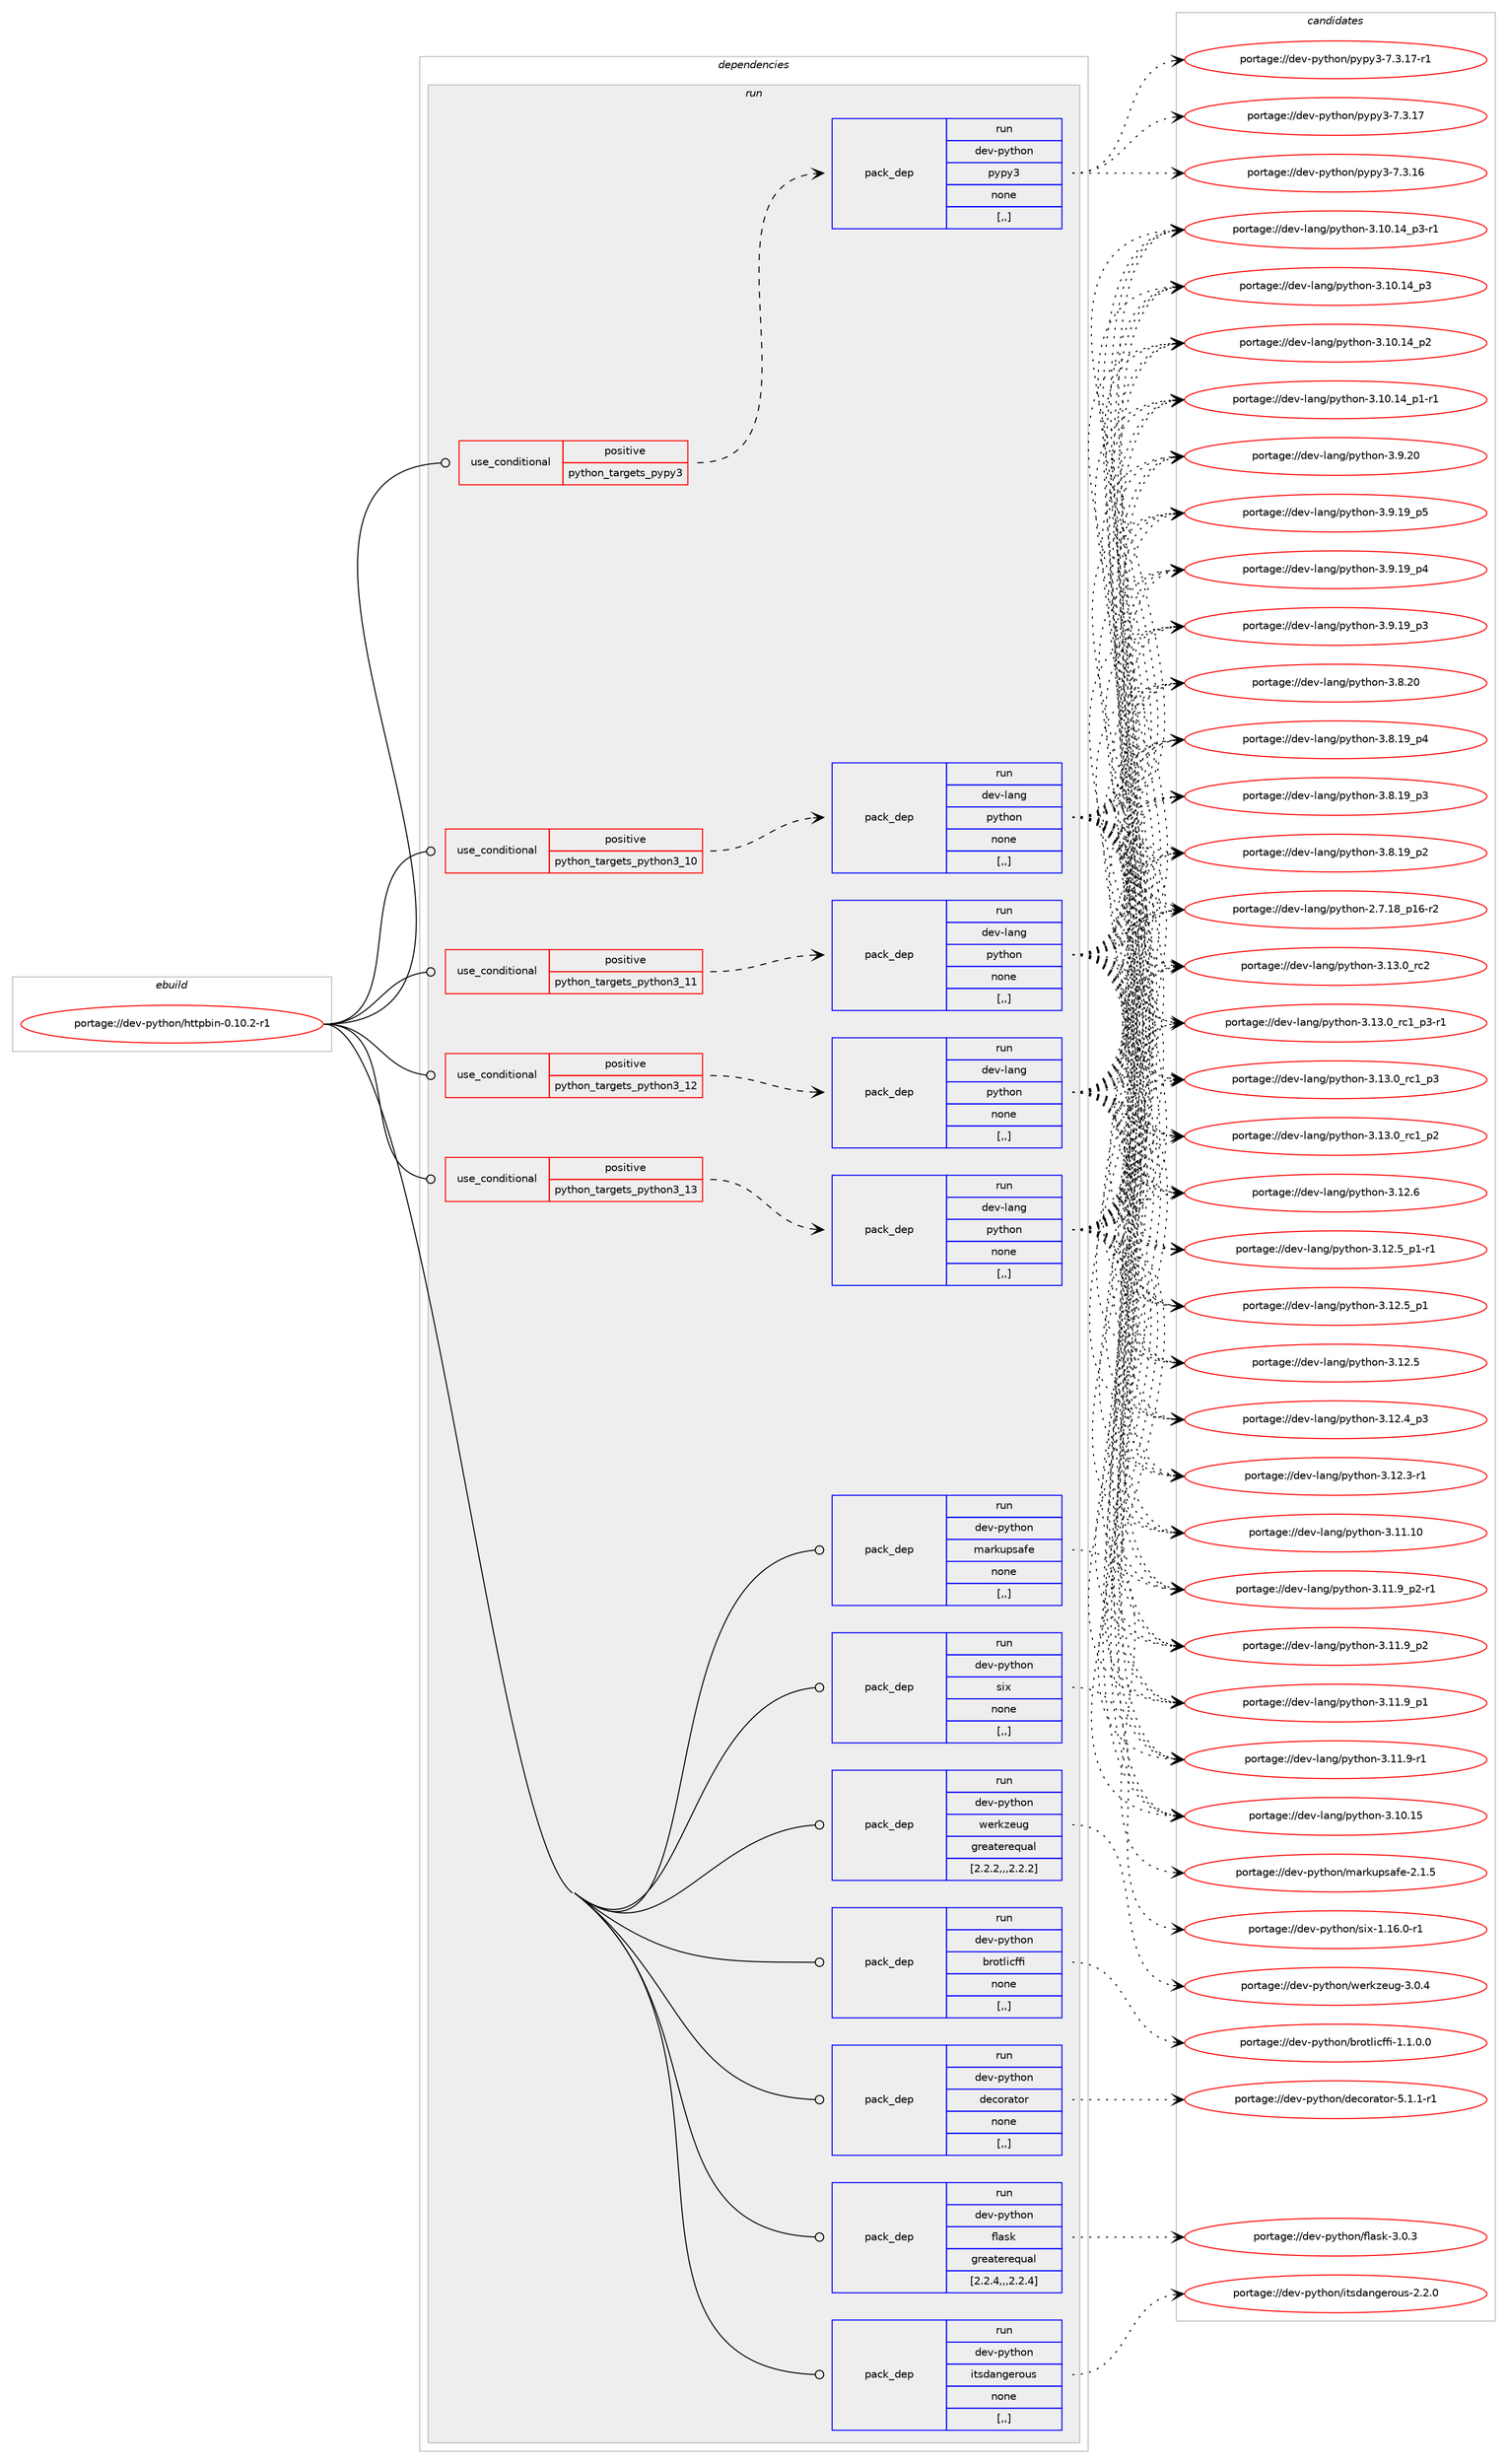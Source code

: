 digraph prolog {

# *************
# Graph options
# *************

newrank=true;
concentrate=true;
compound=true;
graph [rankdir=LR,fontname=Helvetica,fontsize=10,ranksep=1.5];#, ranksep=2.5, nodesep=0.2];
edge  [arrowhead=vee];
node  [fontname=Helvetica,fontsize=10];

# **********
# The ebuild
# **********

subgraph cluster_leftcol {
color=gray;
label=<<i>ebuild</i>>;
id [label="portage://dev-python/httpbin-0.10.2-r1", color=red, width=4, href="../dev-python/httpbin-0.10.2-r1.svg"];
}

# ****************
# The dependencies
# ****************

subgraph cluster_midcol {
color=gray;
label=<<i>dependencies</i>>;
subgraph cluster_compile {
fillcolor="#eeeeee";
style=filled;
label=<<i>compile</i>>;
}
subgraph cluster_compileandrun {
fillcolor="#eeeeee";
style=filled;
label=<<i>compile and run</i>>;
}
subgraph cluster_run {
fillcolor="#eeeeee";
style=filled;
label=<<i>run</i>>;
subgraph cond163688 {
dependency642102 [label=<<TABLE BORDER="0" CELLBORDER="1" CELLSPACING="0" CELLPADDING="4"><TR><TD ROWSPAN="3" CELLPADDING="10">use_conditional</TD></TR><TR><TD>positive</TD></TR><TR><TD>python_targets_pypy3</TD></TR></TABLE>>, shape=none, color=red];
subgraph pack473595 {
dependency642103 [label=<<TABLE BORDER="0" CELLBORDER="1" CELLSPACING="0" CELLPADDING="4" WIDTH="220"><TR><TD ROWSPAN="6" CELLPADDING="30">pack_dep</TD></TR><TR><TD WIDTH="110">run</TD></TR><TR><TD>dev-python</TD></TR><TR><TD>pypy3</TD></TR><TR><TD>none</TD></TR><TR><TD>[,,]</TD></TR></TABLE>>, shape=none, color=blue];
}
dependency642102:e -> dependency642103:w [weight=20,style="dashed",arrowhead="vee"];
}
id:e -> dependency642102:w [weight=20,style="solid",arrowhead="odot"];
subgraph cond163689 {
dependency642104 [label=<<TABLE BORDER="0" CELLBORDER="1" CELLSPACING="0" CELLPADDING="4"><TR><TD ROWSPAN="3" CELLPADDING="10">use_conditional</TD></TR><TR><TD>positive</TD></TR><TR><TD>python_targets_python3_10</TD></TR></TABLE>>, shape=none, color=red];
subgraph pack473596 {
dependency642105 [label=<<TABLE BORDER="0" CELLBORDER="1" CELLSPACING="0" CELLPADDING="4" WIDTH="220"><TR><TD ROWSPAN="6" CELLPADDING="30">pack_dep</TD></TR><TR><TD WIDTH="110">run</TD></TR><TR><TD>dev-lang</TD></TR><TR><TD>python</TD></TR><TR><TD>none</TD></TR><TR><TD>[,,]</TD></TR></TABLE>>, shape=none, color=blue];
}
dependency642104:e -> dependency642105:w [weight=20,style="dashed",arrowhead="vee"];
}
id:e -> dependency642104:w [weight=20,style="solid",arrowhead="odot"];
subgraph cond163690 {
dependency642106 [label=<<TABLE BORDER="0" CELLBORDER="1" CELLSPACING="0" CELLPADDING="4"><TR><TD ROWSPAN="3" CELLPADDING="10">use_conditional</TD></TR><TR><TD>positive</TD></TR><TR><TD>python_targets_python3_11</TD></TR></TABLE>>, shape=none, color=red];
subgraph pack473597 {
dependency642107 [label=<<TABLE BORDER="0" CELLBORDER="1" CELLSPACING="0" CELLPADDING="4" WIDTH="220"><TR><TD ROWSPAN="6" CELLPADDING="30">pack_dep</TD></TR><TR><TD WIDTH="110">run</TD></TR><TR><TD>dev-lang</TD></TR><TR><TD>python</TD></TR><TR><TD>none</TD></TR><TR><TD>[,,]</TD></TR></TABLE>>, shape=none, color=blue];
}
dependency642106:e -> dependency642107:w [weight=20,style="dashed",arrowhead="vee"];
}
id:e -> dependency642106:w [weight=20,style="solid",arrowhead="odot"];
subgraph cond163691 {
dependency642108 [label=<<TABLE BORDER="0" CELLBORDER="1" CELLSPACING="0" CELLPADDING="4"><TR><TD ROWSPAN="3" CELLPADDING="10">use_conditional</TD></TR><TR><TD>positive</TD></TR><TR><TD>python_targets_python3_12</TD></TR></TABLE>>, shape=none, color=red];
subgraph pack473598 {
dependency642109 [label=<<TABLE BORDER="0" CELLBORDER="1" CELLSPACING="0" CELLPADDING="4" WIDTH="220"><TR><TD ROWSPAN="6" CELLPADDING="30">pack_dep</TD></TR><TR><TD WIDTH="110">run</TD></TR><TR><TD>dev-lang</TD></TR><TR><TD>python</TD></TR><TR><TD>none</TD></TR><TR><TD>[,,]</TD></TR></TABLE>>, shape=none, color=blue];
}
dependency642108:e -> dependency642109:w [weight=20,style="dashed",arrowhead="vee"];
}
id:e -> dependency642108:w [weight=20,style="solid",arrowhead="odot"];
subgraph cond163692 {
dependency642110 [label=<<TABLE BORDER="0" CELLBORDER="1" CELLSPACING="0" CELLPADDING="4"><TR><TD ROWSPAN="3" CELLPADDING="10">use_conditional</TD></TR><TR><TD>positive</TD></TR><TR><TD>python_targets_python3_13</TD></TR></TABLE>>, shape=none, color=red];
subgraph pack473599 {
dependency642111 [label=<<TABLE BORDER="0" CELLBORDER="1" CELLSPACING="0" CELLPADDING="4" WIDTH="220"><TR><TD ROWSPAN="6" CELLPADDING="30">pack_dep</TD></TR><TR><TD WIDTH="110">run</TD></TR><TR><TD>dev-lang</TD></TR><TR><TD>python</TD></TR><TR><TD>none</TD></TR><TR><TD>[,,]</TD></TR></TABLE>>, shape=none, color=blue];
}
dependency642110:e -> dependency642111:w [weight=20,style="dashed",arrowhead="vee"];
}
id:e -> dependency642110:w [weight=20,style="solid",arrowhead="odot"];
subgraph pack473600 {
dependency642112 [label=<<TABLE BORDER="0" CELLBORDER="1" CELLSPACING="0" CELLPADDING="4" WIDTH="220"><TR><TD ROWSPAN="6" CELLPADDING="30">pack_dep</TD></TR><TR><TD WIDTH="110">run</TD></TR><TR><TD>dev-python</TD></TR><TR><TD>brotlicffi</TD></TR><TR><TD>none</TD></TR><TR><TD>[,,]</TD></TR></TABLE>>, shape=none, color=blue];
}
id:e -> dependency642112:w [weight=20,style="solid",arrowhead="odot"];
subgraph pack473601 {
dependency642113 [label=<<TABLE BORDER="0" CELLBORDER="1" CELLSPACING="0" CELLPADDING="4" WIDTH="220"><TR><TD ROWSPAN="6" CELLPADDING="30">pack_dep</TD></TR><TR><TD WIDTH="110">run</TD></TR><TR><TD>dev-python</TD></TR><TR><TD>decorator</TD></TR><TR><TD>none</TD></TR><TR><TD>[,,]</TD></TR></TABLE>>, shape=none, color=blue];
}
id:e -> dependency642113:w [weight=20,style="solid",arrowhead="odot"];
subgraph pack473602 {
dependency642114 [label=<<TABLE BORDER="0" CELLBORDER="1" CELLSPACING="0" CELLPADDING="4" WIDTH="220"><TR><TD ROWSPAN="6" CELLPADDING="30">pack_dep</TD></TR><TR><TD WIDTH="110">run</TD></TR><TR><TD>dev-python</TD></TR><TR><TD>flask</TD></TR><TR><TD>greaterequal</TD></TR><TR><TD>[2.2.4,,,2.2.4]</TD></TR></TABLE>>, shape=none, color=blue];
}
id:e -> dependency642114:w [weight=20,style="solid",arrowhead="odot"];
subgraph pack473603 {
dependency642115 [label=<<TABLE BORDER="0" CELLBORDER="1" CELLSPACING="0" CELLPADDING="4" WIDTH="220"><TR><TD ROWSPAN="6" CELLPADDING="30">pack_dep</TD></TR><TR><TD WIDTH="110">run</TD></TR><TR><TD>dev-python</TD></TR><TR><TD>itsdangerous</TD></TR><TR><TD>none</TD></TR><TR><TD>[,,]</TD></TR></TABLE>>, shape=none, color=blue];
}
id:e -> dependency642115:w [weight=20,style="solid",arrowhead="odot"];
subgraph pack473604 {
dependency642116 [label=<<TABLE BORDER="0" CELLBORDER="1" CELLSPACING="0" CELLPADDING="4" WIDTH="220"><TR><TD ROWSPAN="6" CELLPADDING="30">pack_dep</TD></TR><TR><TD WIDTH="110">run</TD></TR><TR><TD>dev-python</TD></TR><TR><TD>markupsafe</TD></TR><TR><TD>none</TD></TR><TR><TD>[,,]</TD></TR></TABLE>>, shape=none, color=blue];
}
id:e -> dependency642116:w [weight=20,style="solid",arrowhead="odot"];
subgraph pack473605 {
dependency642117 [label=<<TABLE BORDER="0" CELLBORDER="1" CELLSPACING="0" CELLPADDING="4" WIDTH="220"><TR><TD ROWSPAN="6" CELLPADDING="30">pack_dep</TD></TR><TR><TD WIDTH="110">run</TD></TR><TR><TD>dev-python</TD></TR><TR><TD>six</TD></TR><TR><TD>none</TD></TR><TR><TD>[,,]</TD></TR></TABLE>>, shape=none, color=blue];
}
id:e -> dependency642117:w [weight=20,style="solid",arrowhead="odot"];
subgraph pack473606 {
dependency642118 [label=<<TABLE BORDER="0" CELLBORDER="1" CELLSPACING="0" CELLPADDING="4" WIDTH="220"><TR><TD ROWSPAN="6" CELLPADDING="30">pack_dep</TD></TR><TR><TD WIDTH="110">run</TD></TR><TR><TD>dev-python</TD></TR><TR><TD>werkzeug</TD></TR><TR><TD>greaterequal</TD></TR><TR><TD>[2.2.2,,,2.2.2]</TD></TR></TABLE>>, shape=none, color=blue];
}
id:e -> dependency642118:w [weight=20,style="solid",arrowhead="odot"];
}
}

# **************
# The candidates
# **************

subgraph cluster_choices {
rank=same;
color=gray;
label=<<i>candidates</i>>;

subgraph choice473595 {
color=black;
nodesep=1;
choice100101118451121211161041111104711212111212151455546514649554511449 [label="portage://dev-python/pypy3-7.3.17-r1", color=red, width=4,href="../dev-python/pypy3-7.3.17-r1.svg"];
choice10010111845112121116104111110471121211121215145554651464955 [label="portage://dev-python/pypy3-7.3.17", color=red, width=4,href="../dev-python/pypy3-7.3.17.svg"];
choice10010111845112121116104111110471121211121215145554651464954 [label="portage://dev-python/pypy3-7.3.16", color=red, width=4,href="../dev-python/pypy3-7.3.16.svg"];
dependency642103:e -> choice100101118451121211161041111104711212111212151455546514649554511449:w [style=dotted,weight="100"];
dependency642103:e -> choice10010111845112121116104111110471121211121215145554651464955:w [style=dotted,weight="100"];
dependency642103:e -> choice10010111845112121116104111110471121211121215145554651464954:w [style=dotted,weight="100"];
}
subgraph choice473596 {
color=black;
nodesep=1;
choice10010111845108971101034711212111610411111045514649514648951149950 [label="portage://dev-lang/python-3.13.0_rc2", color=red, width=4,href="../dev-lang/python-3.13.0_rc2.svg"];
choice1001011184510897110103471121211161041111104551464951464895114994995112514511449 [label="portage://dev-lang/python-3.13.0_rc1_p3-r1", color=red, width=4,href="../dev-lang/python-3.13.0_rc1_p3-r1.svg"];
choice100101118451089711010347112121116104111110455146495146489511499499511251 [label="portage://dev-lang/python-3.13.0_rc1_p3", color=red, width=4,href="../dev-lang/python-3.13.0_rc1_p3.svg"];
choice100101118451089711010347112121116104111110455146495146489511499499511250 [label="portage://dev-lang/python-3.13.0_rc1_p2", color=red, width=4,href="../dev-lang/python-3.13.0_rc1_p2.svg"];
choice10010111845108971101034711212111610411111045514649504654 [label="portage://dev-lang/python-3.12.6", color=red, width=4,href="../dev-lang/python-3.12.6.svg"];
choice1001011184510897110103471121211161041111104551464950465395112494511449 [label="portage://dev-lang/python-3.12.5_p1-r1", color=red, width=4,href="../dev-lang/python-3.12.5_p1-r1.svg"];
choice100101118451089711010347112121116104111110455146495046539511249 [label="portage://dev-lang/python-3.12.5_p1", color=red, width=4,href="../dev-lang/python-3.12.5_p1.svg"];
choice10010111845108971101034711212111610411111045514649504653 [label="portage://dev-lang/python-3.12.5", color=red, width=4,href="../dev-lang/python-3.12.5.svg"];
choice100101118451089711010347112121116104111110455146495046529511251 [label="portage://dev-lang/python-3.12.4_p3", color=red, width=4,href="../dev-lang/python-3.12.4_p3.svg"];
choice100101118451089711010347112121116104111110455146495046514511449 [label="portage://dev-lang/python-3.12.3-r1", color=red, width=4,href="../dev-lang/python-3.12.3-r1.svg"];
choice1001011184510897110103471121211161041111104551464949464948 [label="portage://dev-lang/python-3.11.10", color=red, width=4,href="../dev-lang/python-3.11.10.svg"];
choice1001011184510897110103471121211161041111104551464949465795112504511449 [label="portage://dev-lang/python-3.11.9_p2-r1", color=red, width=4,href="../dev-lang/python-3.11.9_p2-r1.svg"];
choice100101118451089711010347112121116104111110455146494946579511250 [label="portage://dev-lang/python-3.11.9_p2", color=red, width=4,href="../dev-lang/python-3.11.9_p2.svg"];
choice100101118451089711010347112121116104111110455146494946579511249 [label="portage://dev-lang/python-3.11.9_p1", color=red, width=4,href="../dev-lang/python-3.11.9_p1.svg"];
choice100101118451089711010347112121116104111110455146494946574511449 [label="portage://dev-lang/python-3.11.9-r1", color=red, width=4,href="../dev-lang/python-3.11.9-r1.svg"];
choice1001011184510897110103471121211161041111104551464948464953 [label="portage://dev-lang/python-3.10.15", color=red, width=4,href="../dev-lang/python-3.10.15.svg"];
choice100101118451089711010347112121116104111110455146494846495295112514511449 [label="portage://dev-lang/python-3.10.14_p3-r1", color=red, width=4,href="../dev-lang/python-3.10.14_p3-r1.svg"];
choice10010111845108971101034711212111610411111045514649484649529511251 [label="portage://dev-lang/python-3.10.14_p3", color=red, width=4,href="../dev-lang/python-3.10.14_p3.svg"];
choice10010111845108971101034711212111610411111045514649484649529511250 [label="portage://dev-lang/python-3.10.14_p2", color=red, width=4,href="../dev-lang/python-3.10.14_p2.svg"];
choice100101118451089711010347112121116104111110455146494846495295112494511449 [label="portage://dev-lang/python-3.10.14_p1-r1", color=red, width=4,href="../dev-lang/python-3.10.14_p1-r1.svg"];
choice10010111845108971101034711212111610411111045514657465048 [label="portage://dev-lang/python-3.9.20", color=red, width=4,href="../dev-lang/python-3.9.20.svg"];
choice100101118451089711010347112121116104111110455146574649579511253 [label="portage://dev-lang/python-3.9.19_p5", color=red, width=4,href="../dev-lang/python-3.9.19_p5.svg"];
choice100101118451089711010347112121116104111110455146574649579511252 [label="portage://dev-lang/python-3.9.19_p4", color=red, width=4,href="../dev-lang/python-3.9.19_p4.svg"];
choice100101118451089711010347112121116104111110455146574649579511251 [label="portage://dev-lang/python-3.9.19_p3", color=red, width=4,href="../dev-lang/python-3.9.19_p3.svg"];
choice10010111845108971101034711212111610411111045514656465048 [label="portage://dev-lang/python-3.8.20", color=red, width=4,href="../dev-lang/python-3.8.20.svg"];
choice100101118451089711010347112121116104111110455146564649579511252 [label="portage://dev-lang/python-3.8.19_p4", color=red, width=4,href="../dev-lang/python-3.8.19_p4.svg"];
choice100101118451089711010347112121116104111110455146564649579511251 [label="portage://dev-lang/python-3.8.19_p3", color=red, width=4,href="../dev-lang/python-3.8.19_p3.svg"];
choice100101118451089711010347112121116104111110455146564649579511250 [label="portage://dev-lang/python-3.8.19_p2", color=red, width=4,href="../dev-lang/python-3.8.19_p2.svg"];
choice100101118451089711010347112121116104111110455046554649569511249544511450 [label="portage://dev-lang/python-2.7.18_p16-r2", color=red, width=4,href="../dev-lang/python-2.7.18_p16-r2.svg"];
dependency642105:e -> choice10010111845108971101034711212111610411111045514649514648951149950:w [style=dotted,weight="100"];
dependency642105:e -> choice1001011184510897110103471121211161041111104551464951464895114994995112514511449:w [style=dotted,weight="100"];
dependency642105:e -> choice100101118451089711010347112121116104111110455146495146489511499499511251:w [style=dotted,weight="100"];
dependency642105:e -> choice100101118451089711010347112121116104111110455146495146489511499499511250:w [style=dotted,weight="100"];
dependency642105:e -> choice10010111845108971101034711212111610411111045514649504654:w [style=dotted,weight="100"];
dependency642105:e -> choice1001011184510897110103471121211161041111104551464950465395112494511449:w [style=dotted,weight="100"];
dependency642105:e -> choice100101118451089711010347112121116104111110455146495046539511249:w [style=dotted,weight="100"];
dependency642105:e -> choice10010111845108971101034711212111610411111045514649504653:w [style=dotted,weight="100"];
dependency642105:e -> choice100101118451089711010347112121116104111110455146495046529511251:w [style=dotted,weight="100"];
dependency642105:e -> choice100101118451089711010347112121116104111110455146495046514511449:w [style=dotted,weight="100"];
dependency642105:e -> choice1001011184510897110103471121211161041111104551464949464948:w [style=dotted,weight="100"];
dependency642105:e -> choice1001011184510897110103471121211161041111104551464949465795112504511449:w [style=dotted,weight="100"];
dependency642105:e -> choice100101118451089711010347112121116104111110455146494946579511250:w [style=dotted,weight="100"];
dependency642105:e -> choice100101118451089711010347112121116104111110455146494946579511249:w [style=dotted,weight="100"];
dependency642105:e -> choice100101118451089711010347112121116104111110455146494946574511449:w [style=dotted,weight="100"];
dependency642105:e -> choice1001011184510897110103471121211161041111104551464948464953:w [style=dotted,weight="100"];
dependency642105:e -> choice100101118451089711010347112121116104111110455146494846495295112514511449:w [style=dotted,weight="100"];
dependency642105:e -> choice10010111845108971101034711212111610411111045514649484649529511251:w [style=dotted,weight="100"];
dependency642105:e -> choice10010111845108971101034711212111610411111045514649484649529511250:w [style=dotted,weight="100"];
dependency642105:e -> choice100101118451089711010347112121116104111110455146494846495295112494511449:w [style=dotted,weight="100"];
dependency642105:e -> choice10010111845108971101034711212111610411111045514657465048:w [style=dotted,weight="100"];
dependency642105:e -> choice100101118451089711010347112121116104111110455146574649579511253:w [style=dotted,weight="100"];
dependency642105:e -> choice100101118451089711010347112121116104111110455146574649579511252:w [style=dotted,weight="100"];
dependency642105:e -> choice100101118451089711010347112121116104111110455146574649579511251:w [style=dotted,weight="100"];
dependency642105:e -> choice10010111845108971101034711212111610411111045514656465048:w [style=dotted,weight="100"];
dependency642105:e -> choice100101118451089711010347112121116104111110455146564649579511252:w [style=dotted,weight="100"];
dependency642105:e -> choice100101118451089711010347112121116104111110455146564649579511251:w [style=dotted,weight="100"];
dependency642105:e -> choice100101118451089711010347112121116104111110455146564649579511250:w [style=dotted,weight="100"];
dependency642105:e -> choice100101118451089711010347112121116104111110455046554649569511249544511450:w [style=dotted,weight="100"];
}
subgraph choice473597 {
color=black;
nodesep=1;
choice10010111845108971101034711212111610411111045514649514648951149950 [label="portage://dev-lang/python-3.13.0_rc2", color=red, width=4,href="../dev-lang/python-3.13.0_rc2.svg"];
choice1001011184510897110103471121211161041111104551464951464895114994995112514511449 [label="portage://dev-lang/python-3.13.0_rc1_p3-r1", color=red, width=4,href="../dev-lang/python-3.13.0_rc1_p3-r1.svg"];
choice100101118451089711010347112121116104111110455146495146489511499499511251 [label="portage://dev-lang/python-3.13.0_rc1_p3", color=red, width=4,href="../dev-lang/python-3.13.0_rc1_p3.svg"];
choice100101118451089711010347112121116104111110455146495146489511499499511250 [label="portage://dev-lang/python-3.13.0_rc1_p2", color=red, width=4,href="../dev-lang/python-3.13.0_rc1_p2.svg"];
choice10010111845108971101034711212111610411111045514649504654 [label="portage://dev-lang/python-3.12.6", color=red, width=4,href="../dev-lang/python-3.12.6.svg"];
choice1001011184510897110103471121211161041111104551464950465395112494511449 [label="portage://dev-lang/python-3.12.5_p1-r1", color=red, width=4,href="../dev-lang/python-3.12.5_p1-r1.svg"];
choice100101118451089711010347112121116104111110455146495046539511249 [label="portage://dev-lang/python-3.12.5_p1", color=red, width=4,href="../dev-lang/python-3.12.5_p1.svg"];
choice10010111845108971101034711212111610411111045514649504653 [label="portage://dev-lang/python-3.12.5", color=red, width=4,href="../dev-lang/python-3.12.5.svg"];
choice100101118451089711010347112121116104111110455146495046529511251 [label="portage://dev-lang/python-3.12.4_p3", color=red, width=4,href="../dev-lang/python-3.12.4_p3.svg"];
choice100101118451089711010347112121116104111110455146495046514511449 [label="portage://dev-lang/python-3.12.3-r1", color=red, width=4,href="../dev-lang/python-3.12.3-r1.svg"];
choice1001011184510897110103471121211161041111104551464949464948 [label="portage://dev-lang/python-3.11.10", color=red, width=4,href="../dev-lang/python-3.11.10.svg"];
choice1001011184510897110103471121211161041111104551464949465795112504511449 [label="portage://dev-lang/python-3.11.9_p2-r1", color=red, width=4,href="../dev-lang/python-3.11.9_p2-r1.svg"];
choice100101118451089711010347112121116104111110455146494946579511250 [label="portage://dev-lang/python-3.11.9_p2", color=red, width=4,href="../dev-lang/python-3.11.9_p2.svg"];
choice100101118451089711010347112121116104111110455146494946579511249 [label="portage://dev-lang/python-3.11.9_p1", color=red, width=4,href="../dev-lang/python-3.11.9_p1.svg"];
choice100101118451089711010347112121116104111110455146494946574511449 [label="portage://dev-lang/python-3.11.9-r1", color=red, width=4,href="../dev-lang/python-3.11.9-r1.svg"];
choice1001011184510897110103471121211161041111104551464948464953 [label="portage://dev-lang/python-3.10.15", color=red, width=4,href="../dev-lang/python-3.10.15.svg"];
choice100101118451089711010347112121116104111110455146494846495295112514511449 [label="portage://dev-lang/python-3.10.14_p3-r1", color=red, width=4,href="../dev-lang/python-3.10.14_p3-r1.svg"];
choice10010111845108971101034711212111610411111045514649484649529511251 [label="portage://dev-lang/python-3.10.14_p3", color=red, width=4,href="../dev-lang/python-3.10.14_p3.svg"];
choice10010111845108971101034711212111610411111045514649484649529511250 [label="portage://dev-lang/python-3.10.14_p2", color=red, width=4,href="../dev-lang/python-3.10.14_p2.svg"];
choice100101118451089711010347112121116104111110455146494846495295112494511449 [label="portage://dev-lang/python-3.10.14_p1-r1", color=red, width=4,href="../dev-lang/python-3.10.14_p1-r1.svg"];
choice10010111845108971101034711212111610411111045514657465048 [label="portage://dev-lang/python-3.9.20", color=red, width=4,href="../dev-lang/python-3.9.20.svg"];
choice100101118451089711010347112121116104111110455146574649579511253 [label="portage://dev-lang/python-3.9.19_p5", color=red, width=4,href="../dev-lang/python-3.9.19_p5.svg"];
choice100101118451089711010347112121116104111110455146574649579511252 [label="portage://dev-lang/python-3.9.19_p4", color=red, width=4,href="../dev-lang/python-3.9.19_p4.svg"];
choice100101118451089711010347112121116104111110455146574649579511251 [label="portage://dev-lang/python-3.9.19_p3", color=red, width=4,href="../dev-lang/python-3.9.19_p3.svg"];
choice10010111845108971101034711212111610411111045514656465048 [label="portage://dev-lang/python-3.8.20", color=red, width=4,href="../dev-lang/python-3.8.20.svg"];
choice100101118451089711010347112121116104111110455146564649579511252 [label="portage://dev-lang/python-3.8.19_p4", color=red, width=4,href="../dev-lang/python-3.8.19_p4.svg"];
choice100101118451089711010347112121116104111110455146564649579511251 [label="portage://dev-lang/python-3.8.19_p3", color=red, width=4,href="../dev-lang/python-3.8.19_p3.svg"];
choice100101118451089711010347112121116104111110455146564649579511250 [label="portage://dev-lang/python-3.8.19_p2", color=red, width=4,href="../dev-lang/python-3.8.19_p2.svg"];
choice100101118451089711010347112121116104111110455046554649569511249544511450 [label="portage://dev-lang/python-2.7.18_p16-r2", color=red, width=4,href="../dev-lang/python-2.7.18_p16-r2.svg"];
dependency642107:e -> choice10010111845108971101034711212111610411111045514649514648951149950:w [style=dotted,weight="100"];
dependency642107:e -> choice1001011184510897110103471121211161041111104551464951464895114994995112514511449:w [style=dotted,weight="100"];
dependency642107:e -> choice100101118451089711010347112121116104111110455146495146489511499499511251:w [style=dotted,weight="100"];
dependency642107:e -> choice100101118451089711010347112121116104111110455146495146489511499499511250:w [style=dotted,weight="100"];
dependency642107:e -> choice10010111845108971101034711212111610411111045514649504654:w [style=dotted,weight="100"];
dependency642107:e -> choice1001011184510897110103471121211161041111104551464950465395112494511449:w [style=dotted,weight="100"];
dependency642107:e -> choice100101118451089711010347112121116104111110455146495046539511249:w [style=dotted,weight="100"];
dependency642107:e -> choice10010111845108971101034711212111610411111045514649504653:w [style=dotted,weight="100"];
dependency642107:e -> choice100101118451089711010347112121116104111110455146495046529511251:w [style=dotted,weight="100"];
dependency642107:e -> choice100101118451089711010347112121116104111110455146495046514511449:w [style=dotted,weight="100"];
dependency642107:e -> choice1001011184510897110103471121211161041111104551464949464948:w [style=dotted,weight="100"];
dependency642107:e -> choice1001011184510897110103471121211161041111104551464949465795112504511449:w [style=dotted,weight="100"];
dependency642107:e -> choice100101118451089711010347112121116104111110455146494946579511250:w [style=dotted,weight="100"];
dependency642107:e -> choice100101118451089711010347112121116104111110455146494946579511249:w [style=dotted,weight="100"];
dependency642107:e -> choice100101118451089711010347112121116104111110455146494946574511449:w [style=dotted,weight="100"];
dependency642107:e -> choice1001011184510897110103471121211161041111104551464948464953:w [style=dotted,weight="100"];
dependency642107:e -> choice100101118451089711010347112121116104111110455146494846495295112514511449:w [style=dotted,weight="100"];
dependency642107:e -> choice10010111845108971101034711212111610411111045514649484649529511251:w [style=dotted,weight="100"];
dependency642107:e -> choice10010111845108971101034711212111610411111045514649484649529511250:w [style=dotted,weight="100"];
dependency642107:e -> choice100101118451089711010347112121116104111110455146494846495295112494511449:w [style=dotted,weight="100"];
dependency642107:e -> choice10010111845108971101034711212111610411111045514657465048:w [style=dotted,weight="100"];
dependency642107:e -> choice100101118451089711010347112121116104111110455146574649579511253:w [style=dotted,weight="100"];
dependency642107:e -> choice100101118451089711010347112121116104111110455146574649579511252:w [style=dotted,weight="100"];
dependency642107:e -> choice100101118451089711010347112121116104111110455146574649579511251:w [style=dotted,weight="100"];
dependency642107:e -> choice10010111845108971101034711212111610411111045514656465048:w [style=dotted,weight="100"];
dependency642107:e -> choice100101118451089711010347112121116104111110455146564649579511252:w [style=dotted,weight="100"];
dependency642107:e -> choice100101118451089711010347112121116104111110455146564649579511251:w [style=dotted,weight="100"];
dependency642107:e -> choice100101118451089711010347112121116104111110455146564649579511250:w [style=dotted,weight="100"];
dependency642107:e -> choice100101118451089711010347112121116104111110455046554649569511249544511450:w [style=dotted,weight="100"];
}
subgraph choice473598 {
color=black;
nodesep=1;
choice10010111845108971101034711212111610411111045514649514648951149950 [label="portage://dev-lang/python-3.13.0_rc2", color=red, width=4,href="../dev-lang/python-3.13.0_rc2.svg"];
choice1001011184510897110103471121211161041111104551464951464895114994995112514511449 [label="portage://dev-lang/python-3.13.0_rc1_p3-r1", color=red, width=4,href="../dev-lang/python-3.13.0_rc1_p3-r1.svg"];
choice100101118451089711010347112121116104111110455146495146489511499499511251 [label="portage://dev-lang/python-3.13.0_rc1_p3", color=red, width=4,href="../dev-lang/python-3.13.0_rc1_p3.svg"];
choice100101118451089711010347112121116104111110455146495146489511499499511250 [label="portage://dev-lang/python-3.13.0_rc1_p2", color=red, width=4,href="../dev-lang/python-3.13.0_rc1_p2.svg"];
choice10010111845108971101034711212111610411111045514649504654 [label="portage://dev-lang/python-3.12.6", color=red, width=4,href="../dev-lang/python-3.12.6.svg"];
choice1001011184510897110103471121211161041111104551464950465395112494511449 [label="portage://dev-lang/python-3.12.5_p1-r1", color=red, width=4,href="../dev-lang/python-3.12.5_p1-r1.svg"];
choice100101118451089711010347112121116104111110455146495046539511249 [label="portage://dev-lang/python-3.12.5_p1", color=red, width=4,href="../dev-lang/python-3.12.5_p1.svg"];
choice10010111845108971101034711212111610411111045514649504653 [label="portage://dev-lang/python-3.12.5", color=red, width=4,href="../dev-lang/python-3.12.5.svg"];
choice100101118451089711010347112121116104111110455146495046529511251 [label="portage://dev-lang/python-3.12.4_p3", color=red, width=4,href="../dev-lang/python-3.12.4_p3.svg"];
choice100101118451089711010347112121116104111110455146495046514511449 [label="portage://dev-lang/python-3.12.3-r1", color=red, width=4,href="../dev-lang/python-3.12.3-r1.svg"];
choice1001011184510897110103471121211161041111104551464949464948 [label="portage://dev-lang/python-3.11.10", color=red, width=4,href="../dev-lang/python-3.11.10.svg"];
choice1001011184510897110103471121211161041111104551464949465795112504511449 [label="portage://dev-lang/python-3.11.9_p2-r1", color=red, width=4,href="../dev-lang/python-3.11.9_p2-r1.svg"];
choice100101118451089711010347112121116104111110455146494946579511250 [label="portage://dev-lang/python-3.11.9_p2", color=red, width=4,href="../dev-lang/python-3.11.9_p2.svg"];
choice100101118451089711010347112121116104111110455146494946579511249 [label="portage://dev-lang/python-3.11.9_p1", color=red, width=4,href="../dev-lang/python-3.11.9_p1.svg"];
choice100101118451089711010347112121116104111110455146494946574511449 [label="portage://dev-lang/python-3.11.9-r1", color=red, width=4,href="../dev-lang/python-3.11.9-r1.svg"];
choice1001011184510897110103471121211161041111104551464948464953 [label="portage://dev-lang/python-3.10.15", color=red, width=4,href="../dev-lang/python-3.10.15.svg"];
choice100101118451089711010347112121116104111110455146494846495295112514511449 [label="portage://dev-lang/python-3.10.14_p3-r1", color=red, width=4,href="../dev-lang/python-3.10.14_p3-r1.svg"];
choice10010111845108971101034711212111610411111045514649484649529511251 [label="portage://dev-lang/python-3.10.14_p3", color=red, width=4,href="../dev-lang/python-3.10.14_p3.svg"];
choice10010111845108971101034711212111610411111045514649484649529511250 [label="portage://dev-lang/python-3.10.14_p2", color=red, width=4,href="../dev-lang/python-3.10.14_p2.svg"];
choice100101118451089711010347112121116104111110455146494846495295112494511449 [label="portage://dev-lang/python-3.10.14_p1-r1", color=red, width=4,href="../dev-lang/python-3.10.14_p1-r1.svg"];
choice10010111845108971101034711212111610411111045514657465048 [label="portage://dev-lang/python-3.9.20", color=red, width=4,href="../dev-lang/python-3.9.20.svg"];
choice100101118451089711010347112121116104111110455146574649579511253 [label="portage://dev-lang/python-3.9.19_p5", color=red, width=4,href="../dev-lang/python-3.9.19_p5.svg"];
choice100101118451089711010347112121116104111110455146574649579511252 [label="portage://dev-lang/python-3.9.19_p4", color=red, width=4,href="../dev-lang/python-3.9.19_p4.svg"];
choice100101118451089711010347112121116104111110455146574649579511251 [label="portage://dev-lang/python-3.9.19_p3", color=red, width=4,href="../dev-lang/python-3.9.19_p3.svg"];
choice10010111845108971101034711212111610411111045514656465048 [label="portage://dev-lang/python-3.8.20", color=red, width=4,href="../dev-lang/python-3.8.20.svg"];
choice100101118451089711010347112121116104111110455146564649579511252 [label="portage://dev-lang/python-3.8.19_p4", color=red, width=4,href="../dev-lang/python-3.8.19_p4.svg"];
choice100101118451089711010347112121116104111110455146564649579511251 [label="portage://dev-lang/python-3.8.19_p3", color=red, width=4,href="../dev-lang/python-3.8.19_p3.svg"];
choice100101118451089711010347112121116104111110455146564649579511250 [label="portage://dev-lang/python-3.8.19_p2", color=red, width=4,href="../dev-lang/python-3.8.19_p2.svg"];
choice100101118451089711010347112121116104111110455046554649569511249544511450 [label="portage://dev-lang/python-2.7.18_p16-r2", color=red, width=4,href="../dev-lang/python-2.7.18_p16-r2.svg"];
dependency642109:e -> choice10010111845108971101034711212111610411111045514649514648951149950:w [style=dotted,weight="100"];
dependency642109:e -> choice1001011184510897110103471121211161041111104551464951464895114994995112514511449:w [style=dotted,weight="100"];
dependency642109:e -> choice100101118451089711010347112121116104111110455146495146489511499499511251:w [style=dotted,weight="100"];
dependency642109:e -> choice100101118451089711010347112121116104111110455146495146489511499499511250:w [style=dotted,weight="100"];
dependency642109:e -> choice10010111845108971101034711212111610411111045514649504654:w [style=dotted,weight="100"];
dependency642109:e -> choice1001011184510897110103471121211161041111104551464950465395112494511449:w [style=dotted,weight="100"];
dependency642109:e -> choice100101118451089711010347112121116104111110455146495046539511249:w [style=dotted,weight="100"];
dependency642109:e -> choice10010111845108971101034711212111610411111045514649504653:w [style=dotted,weight="100"];
dependency642109:e -> choice100101118451089711010347112121116104111110455146495046529511251:w [style=dotted,weight="100"];
dependency642109:e -> choice100101118451089711010347112121116104111110455146495046514511449:w [style=dotted,weight="100"];
dependency642109:e -> choice1001011184510897110103471121211161041111104551464949464948:w [style=dotted,weight="100"];
dependency642109:e -> choice1001011184510897110103471121211161041111104551464949465795112504511449:w [style=dotted,weight="100"];
dependency642109:e -> choice100101118451089711010347112121116104111110455146494946579511250:w [style=dotted,weight="100"];
dependency642109:e -> choice100101118451089711010347112121116104111110455146494946579511249:w [style=dotted,weight="100"];
dependency642109:e -> choice100101118451089711010347112121116104111110455146494946574511449:w [style=dotted,weight="100"];
dependency642109:e -> choice1001011184510897110103471121211161041111104551464948464953:w [style=dotted,weight="100"];
dependency642109:e -> choice100101118451089711010347112121116104111110455146494846495295112514511449:w [style=dotted,weight="100"];
dependency642109:e -> choice10010111845108971101034711212111610411111045514649484649529511251:w [style=dotted,weight="100"];
dependency642109:e -> choice10010111845108971101034711212111610411111045514649484649529511250:w [style=dotted,weight="100"];
dependency642109:e -> choice100101118451089711010347112121116104111110455146494846495295112494511449:w [style=dotted,weight="100"];
dependency642109:e -> choice10010111845108971101034711212111610411111045514657465048:w [style=dotted,weight="100"];
dependency642109:e -> choice100101118451089711010347112121116104111110455146574649579511253:w [style=dotted,weight="100"];
dependency642109:e -> choice100101118451089711010347112121116104111110455146574649579511252:w [style=dotted,weight="100"];
dependency642109:e -> choice100101118451089711010347112121116104111110455146574649579511251:w [style=dotted,weight="100"];
dependency642109:e -> choice10010111845108971101034711212111610411111045514656465048:w [style=dotted,weight="100"];
dependency642109:e -> choice100101118451089711010347112121116104111110455146564649579511252:w [style=dotted,weight="100"];
dependency642109:e -> choice100101118451089711010347112121116104111110455146564649579511251:w [style=dotted,weight="100"];
dependency642109:e -> choice100101118451089711010347112121116104111110455146564649579511250:w [style=dotted,weight="100"];
dependency642109:e -> choice100101118451089711010347112121116104111110455046554649569511249544511450:w [style=dotted,weight="100"];
}
subgraph choice473599 {
color=black;
nodesep=1;
choice10010111845108971101034711212111610411111045514649514648951149950 [label="portage://dev-lang/python-3.13.0_rc2", color=red, width=4,href="../dev-lang/python-3.13.0_rc2.svg"];
choice1001011184510897110103471121211161041111104551464951464895114994995112514511449 [label="portage://dev-lang/python-3.13.0_rc1_p3-r1", color=red, width=4,href="../dev-lang/python-3.13.0_rc1_p3-r1.svg"];
choice100101118451089711010347112121116104111110455146495146489511499499511251 [label="portage://dev-lang/python-3.13.0_rc1_p3", color=red, width=4,href="../dev-lang/python-3.13.0_rc1_p3.svg"];
choice100101118451089711010347112121116104111110455146495146489511499499511250 [label="portage://dev-lang/python-3.13.0_rc1_p2", color=red, width=4,href="../dev-lang/python-3.13.0_rc1_p2.svg"];
choice10010111845108971101034711212111610411111045514649504654 [label="portage://dev-lang/python-3.12.6", color=red, width=4,href="../dev-lang/python-3.12.6.svg"];
choice1001011184510897110103471121211161041111104551464950465395112494511449 [label="portage://dev-lang/python-3.12.5_p1-r1", color=red, width=4,href="../dev-lang/python-3.12.5_p1-r1.svg"];
choice100101118451089711010347112121116104111110455146495046539511249 [label="portage://dev-lang/python-3.12.5_p1", color=red, width=4,href="../dev-lang/python-3.12.5_p1.svg"];
choice10010111845108971101034711212111610411111045514649504653 [label="portage://dev-lang/python-3.12.5", color=red, width=4,href="../dev-lang/python-3.12.5.svg"];
choice100101118451089711010347112121116104111110455146495046529511251 [label="portage://dev-lang/python-3.12.4_p3", color=red, width=4,href="../dev-lang/python-3.12.4_p3.svg"];
choice100101118451089711010347112121116104111110455146495046514511449 [label="portage://dev-lang/python-3.12.3-r1", color=red, width=4,href="../dev-lang/python-3.12.3-r1.svg"];
choice1001011184510897110103471121211161041111104551464949464948 [label="portage://dev-lang/python-3.11.10", color=red, width=4,href="../dev-lang/python-3.11.10.svg"];
choice1001011184510897110103471121211161041111104551464949465795112504511449 [label="portage://dev-lang/python-3.11.9_p2-r1", color=red, width=4,href="../dev-lang/python-3.11.9_p2-r1.svg"];
choice100101118451089711010347112121116104111110455146494946579511250 [label="portage://dev-lang/python-3.11.9_p2", color=red, width=4,href="../dev-lang/python-3.11.9_p2.svg"];
choice100101118451089711010347112121116104111110455146494946579511249 [label="portage://dev-lang/python-3.11.9_p1", color=red, width=4,href="../dev-lang/python-3.11.9_p1.svg"];
choice100101118451089711010347112121116104111110455146494946574511449 [label="portage://dev-lang/python-3.11.9-r1", color=red, width=4,href="../dev-lang/python-3.11.9-r1.svg"];
choice1001011184510897110103471121211161041111104551464948464953 [label="portage://dev-lang/python-3.10.15", color=red, width=4,href="../dev-lang/python-3.10.15.svg"];
choice100101118451089711010347112121116104111110455146494846495295112514511449 [label="portage://dev-lang/python-3.10.14_p3-r1", color=red, width=4,href="../dev-lang/python-3.10.14_p3-r1.svg"];
choice10010111845108971101034711212111610411111045514649484649529511251 [label="portage://dev-lang/python-3.10.14_p3", color=red, width=4,href="../dev-lang/python-3.10.14_p3.svg"];
choice10010111845108971101034711212111610411111045514649484649529511250 [label="portage://dev-lang/python-3.10.14_p2", color=red, width=4,href="../dev-lang/python-3.10.14_p2.svg"];
choice100101118451089711010347112121116104111110455146494846495295112494511449 [label="portage://dev-lang/python-3.10.14_p1-r1", color=red, width=4,href="../dev-lang/python-3.10.14_p1-r1.svg"];
choice10010111845108971101034711212111610411111045514657465048 [label="portage://dev-lang/python-3.9.20", color=red, width=4,href="../dev-lang/python-3.9.20.svg"];
choice100101118451089711010347112121116104111110455146574649579511253 [label="portage://dev-lang/python-3.9.19_p5", color=red, width=4,href="../dev-lang/python-3.9.19_p5.svg"];
choice100101118451089711010347112121116104111110455146574649579511252 [label="portage://dev-lang/python-3.9.19_p4", color=red, width=4,href="../dev-lang/python-3.9.19_p4.svg"];
choice100101118451089711010347112121116104111110455146574649579511251 [label="portage://dev-lang/python-3.9.19_p3", color=red, width=4,href="../dev-lang/python-3.9.19_p3.svg"];
choice10010111845108971101034711212111610411111045514656465048 [label="portage://dev-lang/python-3.8.20", color=red, width=4,href="../dev-lang/python-3.8.20.svg"];
choice100101118451089711010347112121116104111110455146564649579511252 [label="portage://dev-lang/python-3.8.19_p4", color=red, width=4,href="../dev-lang/python-3.8.19_p4.svg"];
choice100101118451089711010347112121116104111110455146564649579511251 [label="portage://dev-lang/python-3.8.19_p3", color=red, width=4,href="../dev-lang/python-3.8.19_p3.svg"];
choice100101118451089711010347112121116104111110455146564649579511250 [label="portage://dev-lang/python-3.8.19_p2", color=red, width=4,href="../dev-lang/python-3.8.19_p2.svg"];
choice100101118451089711010347112121116104111110455046554649569511249544511450 [label="portage://dev-lang/python-2.7.18_p16-r2", color=red, width=4,href="../dev-lang/python-2.7.18_p16-r2.svg"];
dependency642111:e -> choice10010111845108971101034711212111610411111045514649514648951149950:w [style=dotted,weight="100"];
dependency642111:e -> choice1001011184510897110103471121211161041111104551464951464895114994995112514511449:w [style=dotted,weight="100"];
dependency642111:e -> choice100101118451089711010347112121116104111110455146495146489511499499511251:w [style=dotted,weight="100"];
dependency642111:e -> choice100101118451089711010347112121116104111110455146495146489511499499511250:w [style=dotted,weight="100"];
dependency642111:e -> choice10010111845108971101034711212111610411111045514649504654:w [style=dotted,weight="100"];
dependency642111:e -> choice1001011184510897110103471121211161041111104551464950465395112494511449:w [style=dotted,weight="100"];
dependency642111:e -> choice100101118451089711010347112121116104111110455146495046539511249:w [style=dotted,weight="100"];
dependency642111:e -> choice10010111845108971101034711212111610411111045514649504653:w [style=dotted,weight="100"];
dependency642111:e -> choice100101118451089711010347112121116104111110455146495046529511251:w [style=dotted,weight="100"];
dependency642111:e -> choice100101118451089711010347112121116104111110455146495046514511449:w [style=dotted,weight="100"];
dependency642111:e -> choice1001011184510897110103471121211161041111104551464949464948:w [style=dotted,weight="100"];
dependency642111:e -> choice1001011184510897110103471121211161041111104551464949465795112504511449:w [style=dotted,weight="100"];
dependency642111:e -> choice100101118451089711010347112121116104111110455146494946579511250:w [style=dotted,weight="100"];
dependency642111:e -> choice100101118451089711010347112121116104111110455146494946579511249:w [style=dotted,weight="100"];
dependency642111:e -> choice100101118451089711010347112121116104111110455146494946574511449:w [style=dotted,weight="100"];
dependency642111:e -> choice1001011184510897110103471121211161041111104551464948464953:w [style=dotted,weight="100"];
dependency642111:e -> choice100101118451089711010347112121116104111110455146494846495295112514511449:w [style=dotted,weight="100"];
dependency642111:e -> choice10010111845108971101034711212111610411111045514649484649529511251:w [style=dotted,weight="100"];
dependency642111:e -> choice10010111845108971101034711212111610411111045514649484649529511250:w [style=dotted,weight="100"];
dependency642111:e -> choice100101118451089711010347112121116104111110455146494846495295112494511449:w [style=dotted,weight="100"];
dependency642111:e -> choice10010111845108971101034711212111610411111045514657465048:w [style=dotted,weight="100"];
dependency642111:e -> choice100101118451089711010347112121116104111110455146574649579511253:w [style=dotted,weight="100"];
dependency642111:e -> choice100101118451089711010347112121116104111110455146574649579511252:w [style=dotted,weight="100"];
dependency642111:e -> choice100101118451089711010347112121116104111110455146574649579511251:w [style=dotted,weight="100"];
dependency642111:e -> choice10010111845108971101034711212111610411111045514656465048:w [style=dotted,weight="100"];
dependency642111:e -> choice100101118451089711010347112121116104111110455146564649579511252:w [style=dotted,weight="100"];
dependency642111:e -> choice100101118451089711010347112121116104111110455146564649579511251:w [style=dotted,weight="100"];
dependency642111:e -> choice100101118451089711010347112121116104111110455146564649579511250:w [style=dotted,weight="100"];
dependency642111:e -> choice100101118451089711010347112121116104111110455046554649569511249544511450:w [style=dotted,weight="100"];
}
subgraph choice473600 {
color=black;
nodesep=1;
choice100101118451121211161041111104798114111116108105991021021054549464946484648 [label="portage://dev-python/brotlicffi-1.1.0.0", color=red, width=4,href="../dev-python/brotlicffi-1.1.0.0.svg"];
dependency642112:e -> choice100101118451121211161041111104798114111116108105991021021054549464946484648:w [style=dotted,weight="100"];
}
subgraph choice473601 {
color=black;
nodesep=1;
choice100101118451121211161041111104710010199111114971161111144553464946494511449 [label="portage://dev-python/decorator-5.1.1-r1", color=red, width=4,href="../dev-python/decorator-5.1.1-r1.svg"];
dependency642113:e -> choice100101118451121211161041111104710010199111114971161111144553464946494511449:w [style=dotted,weight="100"];
}
subgraph choice473602 {
color=black;
nodesep=1;
choice100101118451121211161041111104710210897115107455146484651 [label="portage://dev-python/flask-3.0.3", color=red, width=4,href="../dev-python/flask-3.0.3.svg"];
dependency642114:e -> choice100101118451121211161041111104710210897115107455146484651:w [style=dotted,weight="100"];
}
subgraph choice473603 {
color=black;
nodesep=1;
choice100101118451121211161041111104710511611510097110103101114111117115455046504648 [label="portage://dev-python/itsdangerous-2.2.0", color=red, width=4,href="../dev-python/itsdangerous-2.2.0.svg"];
dependency642115:e -> choice100101118451121211161041111104710511611510097110103101114111117115455046504648:w [style=dotted,weight="100"];
}
subgraph choice473604 {
color=black;
nodesep=1;
choice10010111845112121116104111110471099711410711711211597102101455046494653 [label="portage://dev-python/markupsafe-2.1.5", color=red, width=4,href="../dev-python/markupsafe-2.1.5.svg"];
dependency642116:e -> choice10010111845112121116104111110471099711410711711211597102101455046494653:w [style=dotted,weight="100"];
}
subgraph choice473605 {
color=black;
nodesep=1;
choice1001011184511212111610411111047115105120454946495446484511449 [label="portage://dev-python/six-1.16.0-r1", color=red, width=4,href="../dev-python/six-1.16.0-r1.svg"];
dependency642117:e -> choice1001011184511212111610411111047115105120454946495446484511449:w [style=dotted,weight="100"];
}
subgraph choice473606 {
color=black;
nodesep=1;
choice1001011184511212111610411111047119101114107122101117103455146484652 [label="portage://dev-python/werkzeug-3.0.4", color=red, width=4,href="../dev-python/werkzeug-3.0.4.svg"];
dependency642118:e -> choice1001011184511212111610411111047119101114107122101117103455146484652:w [style=dotted,weight="100"];
}
}

}
